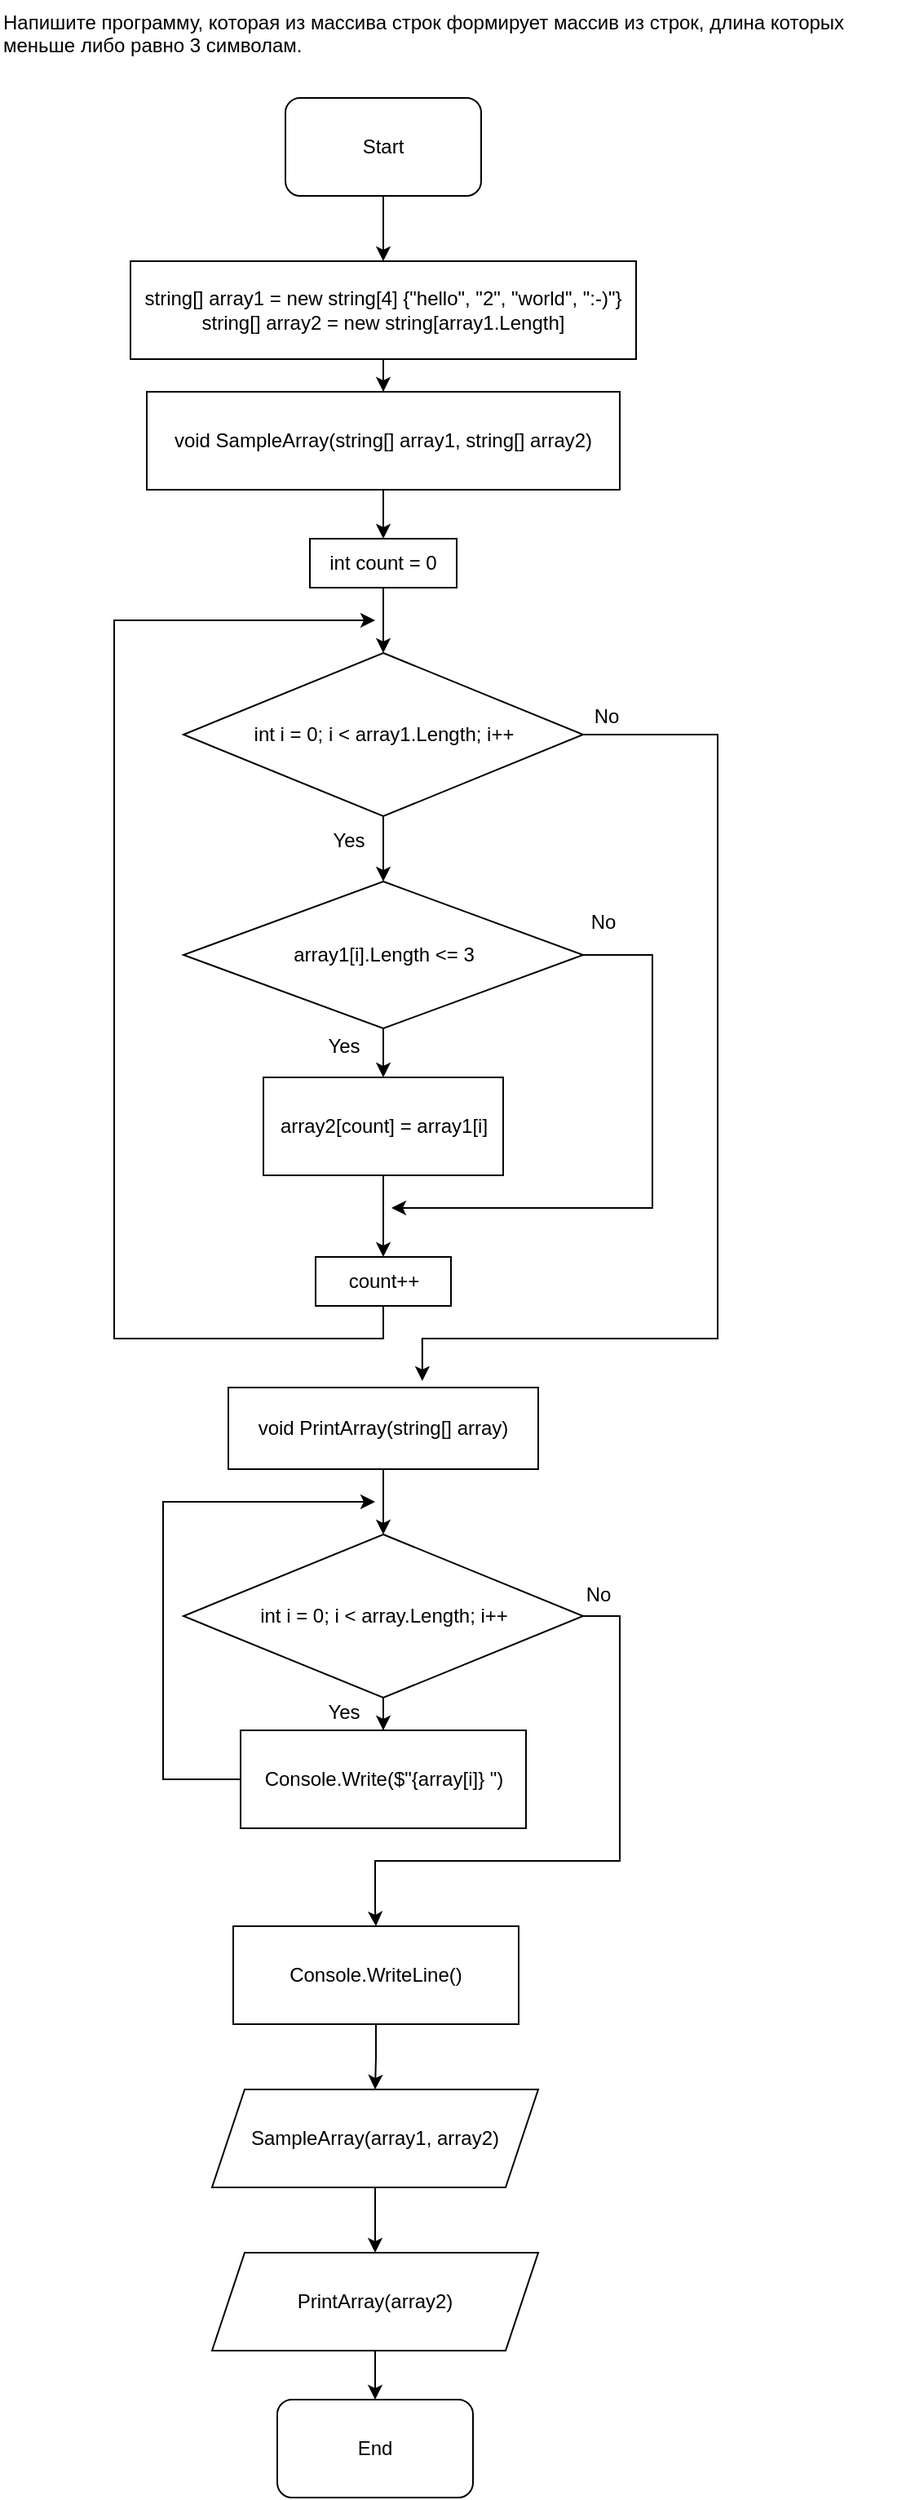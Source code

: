 <mxfile version="21.0.10" type="device"><diagram name="Страница 1" id="LDVD-ZW4JvNbwV41GFzq"><mxGraphModel dx="1418" dy="779" grid="1" gridSize="10" guides="1" tooltips="1" connect="1" arrows="1" fold="1" page="1" pageScale="1" pageWidth="827" pageHeight="1169" math="0" shadow="0"><root><mxCell id="0"/><mxCell id="1" parent="0"/><mxCell id="khoOucEuYkzBGCqc5a6n-1" value="Напишите программу, которая из массива строк формирует массив из строк, длина которых меньше либо равно 3 символам." style="text;whiteSpace=wrap;html=1;" parent="1" vertex="1"><mxGeometry x="130" y="20" width="560" height="50" as="geometry"/></mxCell><mxCell id="Dlt35JNn0uWNIUU4_-QD-9" value="" style="edgeStyle=orthogonalEdgeStyle;rounded=0;orthogonalLoop=1;jettySize=auto;html=1;" edge="1" parent="1" source="Dlt35JNn0uWNIUU4_-QD-1" target="Dlt35JNn0uWNIUU4_-QD-3"><mxGeometry relative="1" as="geometry"/></mxCell><mxCell id="Dlt35JNn0uWNIUU4_-QD-1" value="Start" style="rounded=1;whiteSpace=wrap;html=1;" vertex="1" parent="1"><mxGeometry x="305" y="80" width="120" height="60" as="geometry"/></mxCell><mxCell id="Dlt35JNn0uWNIUU4_-QD-19" value="" style="edgeStyle=orthogonalEdgeStyle;rounded=0;orthogonalLoop=1;jettySize=auto;html=1;" edge="1" parent="1" source="Dlt35JNn0uWNIUU4_-QD-3" target="Dlt35JNn0uWNIUU4_-QD-18"><mxGeometry relative="1" as="geometry"/></mxCell><mxCell id="Dlt35JNn0uWNIUU4_-QD-3" value="&lt;div&gt;string[] array1 = new string[4] {&quot;hello&quot;, &quot;2&quot;, &quot;world&quot;, &quot;:-)&quot;}&lt;/div&gt;&lt;div&gt;string[] array2 = new string[array1.Length]&lt;/div&gt;" style="rounded=0;whiteSpace=wrap;html=1;" vertex="1" parent="1"><mxGeometry x="210" y="180" width="310" height="60" as="geometry"/></mxCell><mxCell id="Dlt35JNn0uWNIUU4_-QD-12" value="" style="edgeStyle=orthogonalEdgeStyle;rounded=0;orthogonalLoop=1;jettySize=auto;html=1;" edge="1" parent="1" source="Dlt35JNn0uWNIUU4_-QD-4" target="Dlt35JNn0uWNIUU4_-QD-6"><mxGeometry relative="1" as="geometry"/></mxCell><mxCell id="Dlt35JNn0uWNIUU4_-QD-22" style="edgeStyle=orthogonalEdgeStyle;rounded=0;orthogonalLoop=1;jettySize=auto;html=1;entryX=0.626;entryY=-0.08;entryDx=0;entryDy=0;entryPerimeter=0;" edge="1" parent="1" source="Dlt35JNn0uWNIUU4_-QD-4" target="Dlt35JNn0uWNIUU4_-QD-21"><mxGeometry relative="1" as="geometry"><mxPoint x="390" y="860" as="targetPoint"/><Array as="points"><mxPoint x="570" y="470"/><mxPoint x="570" y="840"/><mxPoint x="389" y="840"/></Array></mxGeometry></mxCell><mxCell id="Dlt35JNn0uWNIUU4_-QD-4" value="int i = 0; i &amp;lt; array1.Length; i++" style="rhombus;whiteSpace=wrap;html=1;" vertex="1" parent="1"><mxGeometry x="242.5" y="420" width="245" height="100" as="geometry"/></mxCell><mxCell id="Dlt35JNn0uWNIUU4_-QD-17" value="" style="edgeStyle=orthogonalEdgeStyle;rounded=0;orthogonalLoop=1;jettySize=auto;html=1;" edge="1" parent="1" source="Dlt35JNn0uWNIUU4_-QD-5" target="Dlt35JNn0uWNIUU4_-QD-4"><mxGeometry relative="1" as="geometry"/></mxCell><mxCell id="Dlt35JNn0uWNIUU4_-QD-5" value="int count = 0" style="rounded=0;whiteSpace=wrap;html=1;" vertex="1" parent="1"><mxGeometry x="320" y="350" width="90" height="30" as="geometry"/></mxCell><mxCell id="Dlt35JNn0uWNIUU4_-QD-13" value="" style="edgeStyle=orthogonalEdgeStyle;rounded=0;orthogonalLoop=1;jettySize=auto;html=1;" edge="1" parent="1" source="Dlt35JNn0uWNIUU4_-QD-6" target="Dlt35JNn0uWNIUU4_-QD-7"><mxGeometry relative="1" as="geometry"/></mxCell><mxCell id="Dlt35JNn0uWNIUU4_-QD-23" style="edgeStyle=orthogonalEdgeStyle;rounded=0;orthogonalLoop=1;jettySize=auto;html=1;exitX=1;exitY=0.5;exitDx=0;exitDy=0;" edge="1" parent="1" source="Dlt35JNn0uWNIUU4_-QD-6"><mxGeometry relative="1" as="geometry"><mxPoint x="370" y="760" as="targetPoint"/><Array as="points"><mxPoint x="530" y="605"/><mxPoint x="530" y="760"/><mxPoint x="380" y="760"/></Array></mxGeometry></mxCell><mxCell id="Dlt35JNn0uWNIUU4_-QD-6" value="array1[i].Length &amp;lt;= 3" style="rhombus;whiteSpace=wrap;html=1;" vertex="1" parent="1"><mxGeometry x="242.5" y="560" width="245" height="90" as="geometry"/></mxCell><mxCell id="Dlt35JNn0uWNIUU4_-QD-14" value="" style="edgeStyle=orthogonalEdgeStyle;rounded=0;orthogonalLoop=1;jettySize=auto;html=1;" edge="1" parent="1" source="Dlt35JNn0uWNIUU4_-QD-7" target="Dlt35JNn0uWNIUU4_-QD-8"><mxGeometry relative="1" as="geometry"/></mxCell><mxCell id="Dlt35JNn0uWNIUU4_-QD-7" value="array2[count] = array1[i]" style="rounded=0;whiteSpace=wrap;html=1;" vertex="1" parent="1"><mxGeometry x="291.5" y="680" width="147" height="60" as="geometry"/></mxCell><mxCell id="Dlt35JNn0uWNIUU4_-QD-15" style="edgeStyle=orthogonalEdgeStyle;rounded=0;orthogonalLoop=1;jettySize=auto;html=1;exitX=0.5;exitY=1;exitDx=0;exitDy=0;" edge="1" parent="1" source="Dlt35JNn0uWNIUU4_-QD-8"><mxGeometry relative="1" as="geometry"><mxPoint x="360" y="400" as="targetPoint"/><Array as="points"><mxPoint x="365" y="840"/><mxPoint x="200" y="840"/><mxPoint x="200" y="400"/></Array></mxGeometry></mxCell><mxCell id="Dlt35JNn0uWNIUU4_-QD-8" value="count++" style="rounded=0;whiteSpace=wrap;html=1;" vertex="1" parent="1"><mxGeometry x="323.5" y="790" width="83" height="30" as="geometry"/></mxCell><mxCell id="Dlt35JNn0uWNIUU4_-QD-20" value="" style="edgeStyle=orthogonalEdgeStyle;rounded=0;orthogonalLoop=1;jettySize=auto;html=1;" edge="1" parent="1" source="Dlt35JNn0uWNIUU4_-QD-18" target="Dlt35JNn0uWNIUU4_-QD-5"><mxGeometry relative="1" as="geometry"/></mxCell><mxCell id="Dlt35JNn0uWNIUU4_-QD-18" value="void SampleArray(string[] array1, string[] array2)" style="rounded=0;whiteSpace=wrap;html=1;" vertex="1" parent="1"><mxGeometry x="220" y="260" width="290" height="60" as="geometry"/></mxCell><mxCell id="Dlt35JNn0uWNIUU4_-QD-35" value="" style="edgeStyle=orthogonalEdgeStyle;rounded=0;orthogonalLoop=1;jettySize=auto;html=1;" edge="1" parent="1" source="Dlt35JNn0uWNIUU4_-QD-21" target="Dlt35JNn0uWNIUU4_-QD-29"><mxGeometry relative="1" as="geometry"/></mxCell><mxCell id="Dlt35JNn0uWNIUU4_-QD-21" value="void PrintArray(string[] array)" style="rounded=0;whiteSpace=wrap;html=1;" vertex="1" parent="1"><mxGeometry x="270" y="870" width="190" height="50" as="geometry"/></mxCell><mxCell id="Dlt35JNn0uWNIUU4_-QD-25" value="Yes" style="text;html=1;strokeColor=none;fillColor=none;align=center;verticalAlign=middle;whiteSpace=wrap;rounded=0;" vertex="1" parent="1"><mxGeometry x="314" y="520" width="60" height="30" as="geometry"/></mxCell><mxCell id="Dlt35JNn0uWNIUU4_-QD-26" value="No" style="text;html=1;strokeColor=none;fillColor=none;align=center;verticalAlign=middle;whiteSpace=wrap;rounded=0;" vertex="1" parent="1"><mxGeometry x="472" y="444" width="60" height="30" as="geometry"/></mxCell><mxCell id="Dlt35JNn0uWNIUU4_-QD-27" value="Yes" style="text;html=1;strokeColor=none;fillColor=none;align=center;verticalAlign=middle;whiteSpace=wrap;rounded=0;" vertex="1" parent="1"><mxGeometry x="311" y="646" width="60" height="30" as="geometry"/></mxCell><mxCell id="Dlt35JNn0uWNIUU4_-QD-28" value="No" style="text;html=1;strokeColor=none;fillColor=none;align=center;verticalAlign=middle;whiteSpace=wrap;rounded=0;" vertex="1" parent="1"><mxGeometry x="470" y="570" width="60" height="30" as="geometry"/></mxCell><mxCell id="Dlt35JNn0uWNIUU4_-QD-36" value="" style="edgeStyle=orthogonalEdgeStyle;rounded=0;orthogonalLoop=1;jettySize=auto;html=1;" edge="1" parent="1" source="Dlt35JNn0uWNIUU4_-QD-29" target="Dlt35JNn0uWNIUU4_-QD-30"><mxGeometry relative="1" as="geometry"/></mxCell><mxCell id="Dlt35JNn0uWNIUU4_-QD-38" style="edgeStyle=orthogonalEdgeStyle;rounded=0;orthogonalLoop=1;jettySize=auto;html=1;exitX=1;exitY=0.5;exitDx=0;exitDy=0;entryX=0.5;entryY=0;entryDx=0;entryDy=0;" edge="1" parent="1" source="Dlt35JNn0uWNIUU4_-QD-29" target="Dlt35JNn0uWNIUU4_-QD-31"><mxGeometry relative="1" as="geometry"><mxPoint x="360" y="1170" as="targetPoint"/><Array as="points"><mxPoint x="510" y="1010"/><mxPoint x="510" y="1160"/><mxPoint x="360" y="1160"/><mxPoint x="360" y="1190"/></Array></mxGeometry></mxCell><mxCell id="Dlt35JNn0uWNIUU4_-QD-29" value="int i = 0; i &amp;lt; array.Length; i++" style="rhombus;whiteSpace=wrap;html=1;" vertex="1" parent="1"><mxGeometry x="242.5" y="960" width="245" height="100" as="geometry"/></mxCell><mxCell id="Dlt35JNn0uWNIUU4_-QD-37" style="edgeStyle=orthogonalEdgeStyle;rounded=0;orthogonalLoop=1;jettySize=auto;html=1;" edge="1" parent="1" source="Dlt35JNn0uWNIUU4_-QD-30"><mxGeometry relative="1" as="geometry"><mxPoint x="360" y="940" as="targetPoint"/><Array as="points"><mxPoint x="230" y="1110"/><mxPoint x="230" y="940"/></Array></mxGeometry></mxCell><mxCell id="Dlt35JNn0uWNIUU4_-QD-30" value="Console.Write($&quot;{array[i]} &quot;)" style="rounded=0;whiteSpace=wrap;html=1;" vertex="1" parent="1"><mxGeometry x="277.5" y="1080" width="175" height="60" as="geometry"/></mxCell><mxCell id="Dlt35JNn0uWNIUU4_-QD-40" value="" style="edgeStyle=orthogonalEdgeStyle;rounded=0;orthogonalLoop=1;jettySize=auto;html=1;" edge="1" parent="1" source="Dlt35JNn0uWNIUU4_-QD-31" target="Dlt35JNn0uWNIUU4_-QD-32"><mxGeometry relative="1" as="geometry"/></mxCell><mxCell id="Dlt35JNn0uWNIUU4_-QD-31" value="Console.WriteLine()" style="rounded=0;whiteSpace=wrap;html=1;" vertex="1" parent="1"><mxGeometry x="273" y="1200" width="175" height="60" as="geometry"/></mxCell><mxCell id="Dlt35JNn0uWNIUU4_-QD-41" value="" style="edgeStyle=orthogonalEdgeStyle;rounded=0;orthogonalLoop=1;jettySize=auto;html=1;" edge="1" parent="1" source="Dlt35JNn0uWNIUU4_-QD-32" target="Dlt35JNn0uWNIUU4_-QD-33"><mxGeometry relative="1" as="geometry"/></mxCell><mxCell id="Dlt35JNn0uWNIUU4_-QD-32" value="SampleArray(array1, array2)" style="shape=parallelogram;perimeter=parallelogramPerimeter;whiteSpace=wrap;html=1;fixedSize=1;" vertex="1" parent="1"><mxGeometry x="260" y="1300" width="200" height="60" as="geometry"/></mxCell><mxCell id="Dlt35JNn0uWNIUU4_-QD-42" value="" style="edgeStyle=orthogonalEdgeStyle;rounded=0;orthogonalLoop=1;jettySize=auto;html=1;" edge="1" parent="1" source="Dlt35JNn0uWNIUU4_-QD-33" target="Dlt35JNn0uWNIUU4_-QD-34"><mxGeometry relative="1" as="geometry"/></mxCell><mxCell id="Dlt35JNn0uWNIUU4_-QD-33" value="PrintArray(array2)" style="shape=parallelogram;perimeter=parallelogramPerimeter;whiteSpace=wrap;html=1;fixedSize=1;" vertex="1" parent="1"><mxGeometry x="260" y="1400" width="200" height="60" as="geometry"/></mxCell><mxCell id="Dlt35JNn0uWNIUU4_-QD-34" value="End" style="rounded=1;whiteSpace=wrap;html=1;" vertex="1" parent="1"><mxGeometry x="300" y="1490" width="120" height="60" as="geometry"/></mxCell><mxCell id="Dlt35JNn0uWNIUU4_-QD-43" value="Yes" style="text;html=1;strokeColor=none;fillColor=none;align=center;verticalAlign=middle;whiteSpace=wrap;rounded=0;" vertex="1" parent="1"><mxGeometry x="311" y="1054" width="60" height="30" as="geometry"/></mxCell><mxCell id="Dlt35JNn0uWNIUU4_-QD-44" value="No" style="text;html=1;strokeColor=none;fillColor=none;align=center;verticalAlign=middle;whiteSpace=wrap;rounded=0;" vertex="1" parent="1"><mxGeometry x="467" y="982" width="60" height="30" as="geometry"/></mxCell></root></mxGraphModel></diagram></mxfile>